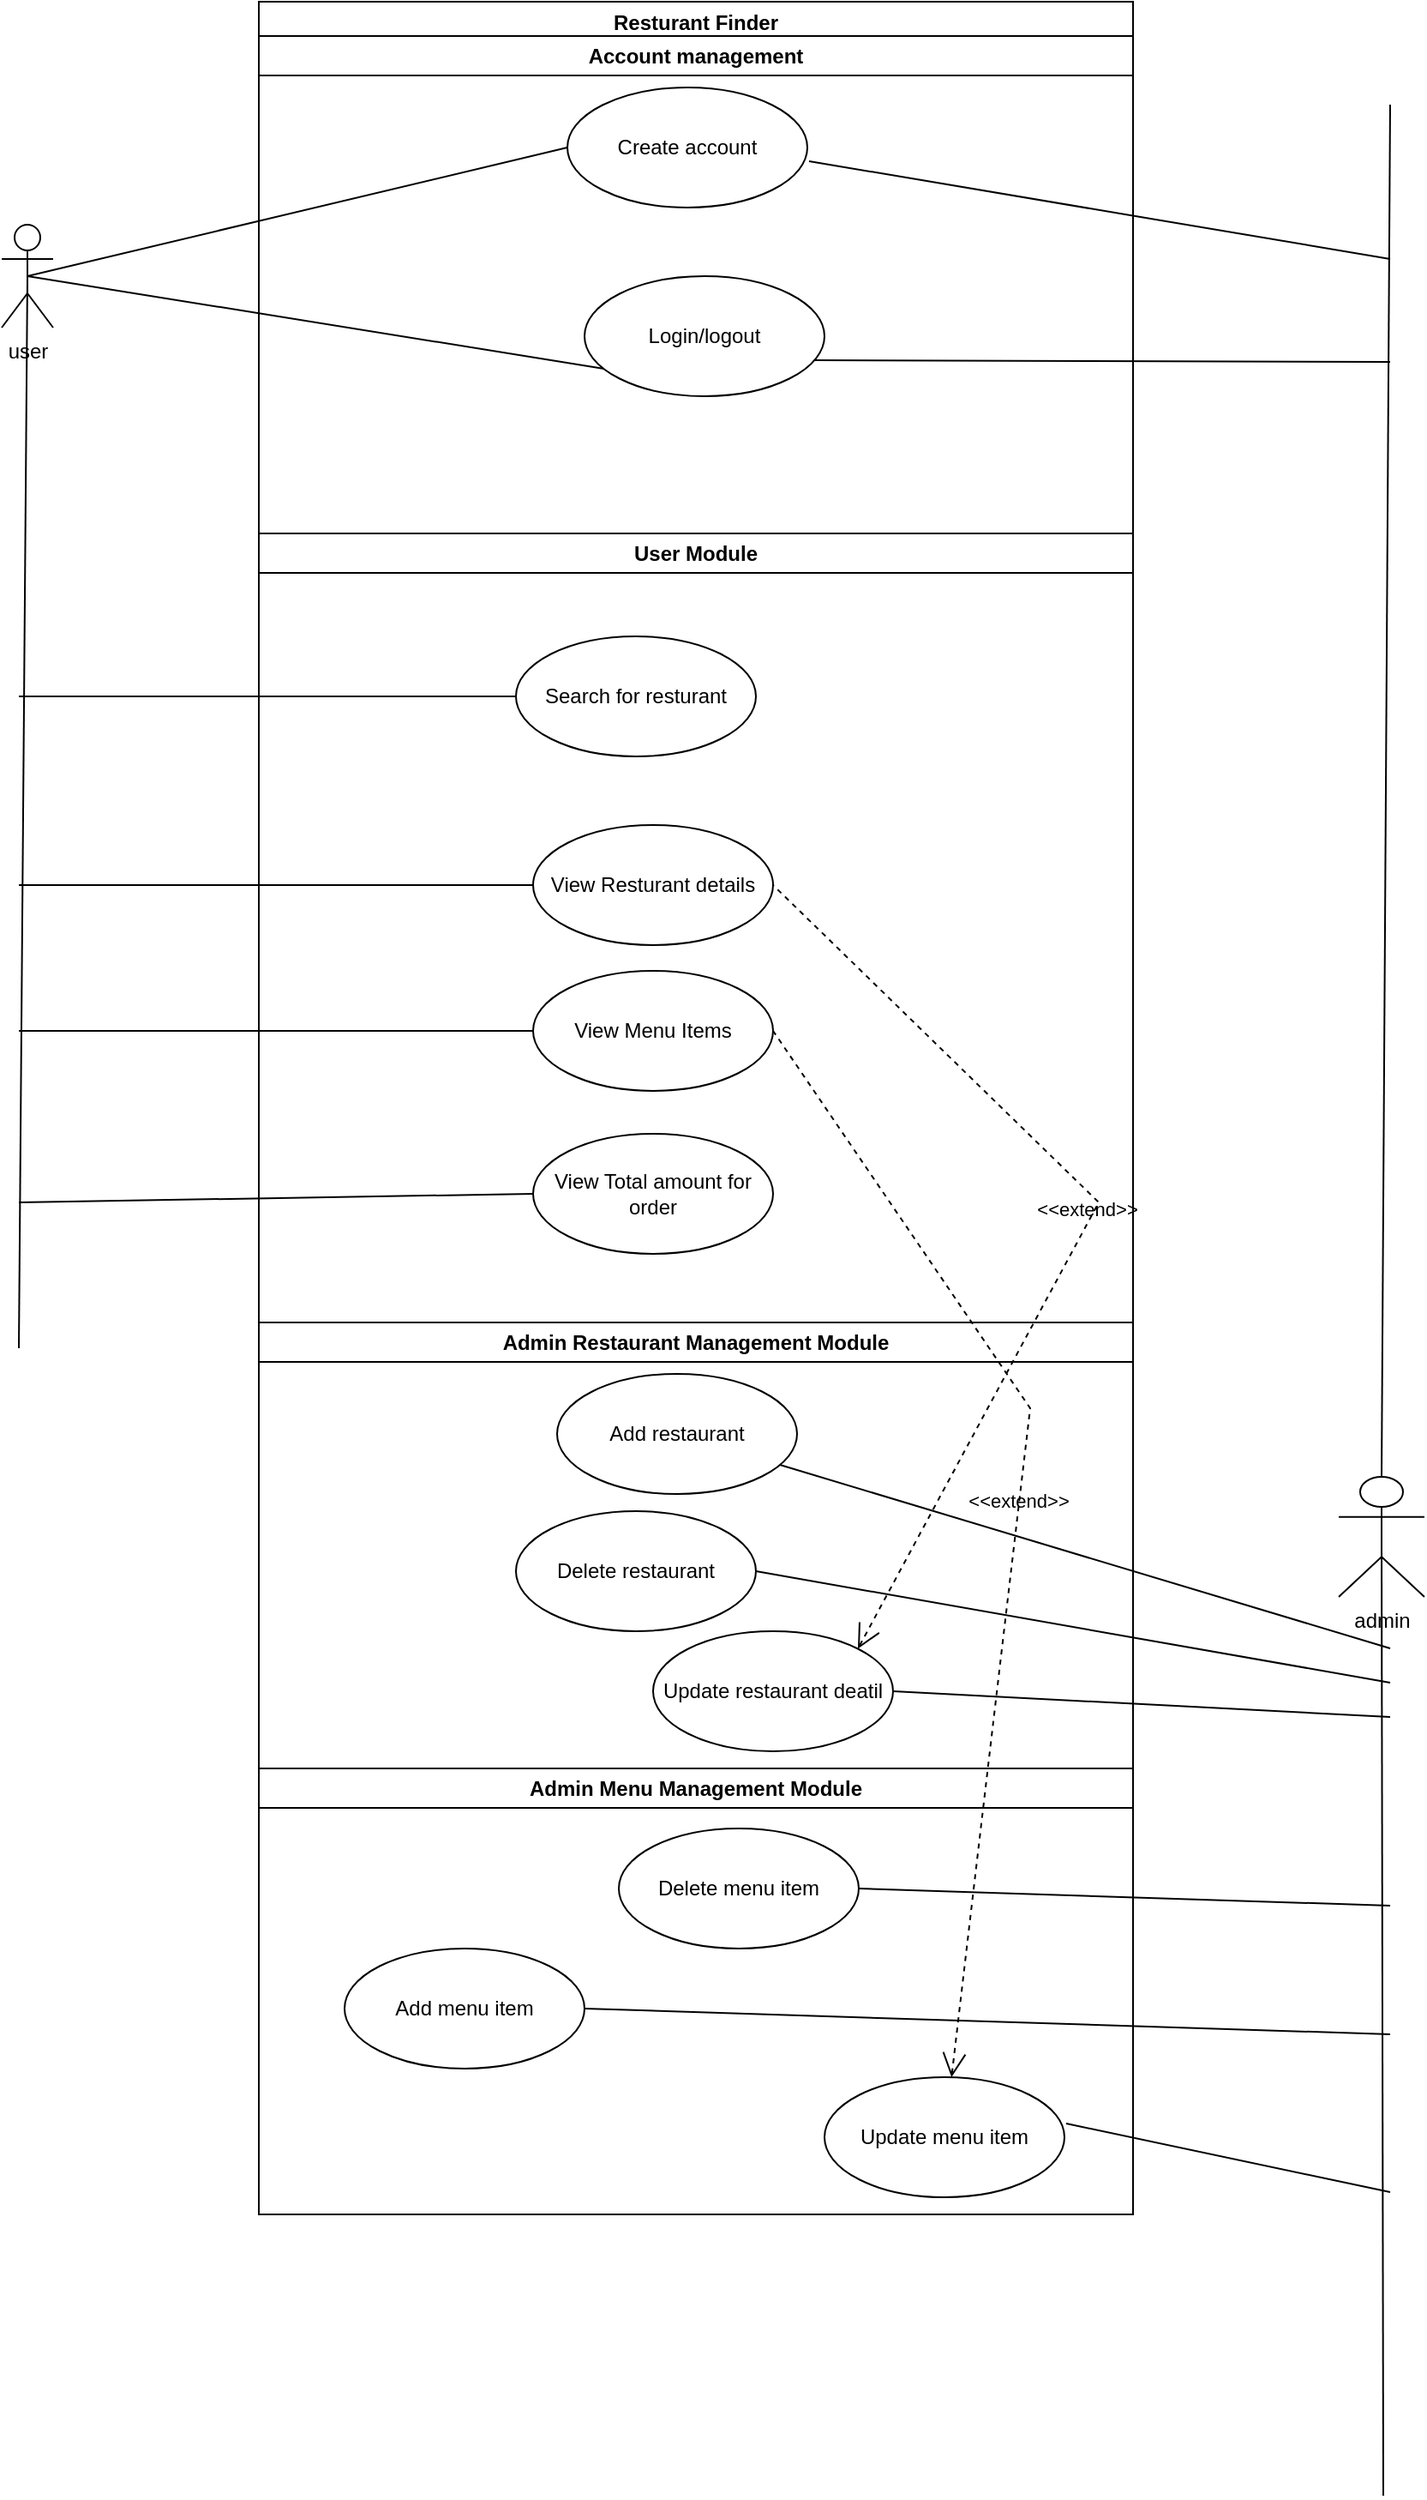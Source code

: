 <mxfile version="22.1.13" type="github">
  <diagram name="Page-1" id="TiA0AvzCaLj1JNWqYDhG">
    <mxGraphModel dx="968" dy="513" grid="1" gridSize="10" guides="1" tooltips="1" connect="1" arrows="1" fold="1" page="1" pageScale="1" pageWidth="827" pageHeight="1169" math="0" shadow="0">
      <root>
        <mxCell id="0" />
        <mxCell id="1" parent="0" />
        <mxCell id="9iry1XHoX7ZCfdPzpy1v-1" value="admin" style="shape=umlActor;html=1;verticalLabelPosition=bottom;verticalAlign=top;align=center;" vertex="1" parent="1">
          <mxGeometry x="870" y="880" width="50" height="70" as="geometry" />
        </mxCell>
        <mxCell id="9iry1XHoX7ZCfdPzpy1v-2" value="user" style="shape=umlActor;html=1;verticalLabelPosition=bottom;verticalAlign=top;align=center;" vertex="1" parent="1">
          <mxGeometry x="90" y="150" width="30" height="60" as="geometry" />
        </mxCell>
        <mxCell id="9iry1XHoX7ZCfdPzpy1v-14" value="Resturant Finder" style="swimlane;" vertex="1" parent="1">
          <mxGeometry x="240" y="20" width="510" height="1290" as="geometry" />
        </mxCell>
        <mxCell id="9iry1XHoX7ZCfdPzpy1v-20" value="Account management" style="swimlane;whiteSpace=wrap;html=1;" vertex="1" parent="9iry1XHoX7ZCfdPzpy1v-14">
          <mxGeometry y="20" width="510" height="290" as="geometry" />
        </mxCell>
        <mxCell id="9iry1XHoX7ZCfdPzpy1v-12" value="Create account" style="ellipse;whiteSpace=wrap;html=1;" vertex="1" parent="9iry1XHoX7ZCfdPzpy1v-20">
          <mxGeometry x="180" y="30" width="140" height="70" as="geometry" />
        </mxCell>
        <mxCell id="9iry1XHoX7ZCfdPzpy1v-9" value="Login/logout" style="ellipse;whiteSpace=wrap;html=1;" vertex="1" parent="9iry1XHoX7ZCfdPzpy1v-20">
          <mxGeometry x="190" y="140" width="140" height="70" as="geometry" />
        </mxCell>
        <mxCell id="9iry1XHoX7ZCfdPzpy1v-22" value="Admin Restaurant Management Module" style="swimlane;whiteSpace=wrap;html=1;" vertex="1" parent="9iry1XHoX7ZCfdPzpy1v-14">
          <mxGeometry y="770" width="510" height="260" as="geometry" />
        </mxCell>
        <mxCell id="9iry1XHoX7ZCfdPzpy1v-5" value="Add restaurant" style="ellipse;whiteSpace=wrap;html=1;" vertex="1" parent="9iry1XHoX7ZCfdPzpy1v-22">
          <mxGeometry x="174" y="30" width="140" height="70" as="geometry" />
        </mxCell>
        <mxCell id="9iry1XHoX7ZCfdPzpy1v-7" value="Delete restaurant" style="ellipse;whiteSpace=wrap;html=1;" vertex="1" parent="9iry1XHoX7ZCfdPzpy1v-22">
          <mxGeometry x="150" y="110" width="140" height="70" as="geometry" />
        </mxCell>
        <mxCell id="9iry1XHoX7ZCfdPzpy1v-32" value="Update restaurant deatil" style="ellipse;whiteSpace=wrap;html=1;" vertex="1" parent="9iry1XHoX7ZCfdPzpy1v-22">
          <mxGeometry x="230" y="180" width="140" height="70" as="geometry" />
        </mxCell>
        <mxCell id="9iry1XHoX7ZCfdPzpy1v-23" value="Admin Menu Management Module" style="swimlane;whiteSpace=wrap;html=1;" vertex="1" parent="9iry1XHoX7ZCfdPzpy1v-14">
          <mxGeometry y="1030" width="510" height="260" as="geometry" />
        </mxCell>
        <mxCell id="9iry1XHoX7ZCfdPzpy1v-4" value="Add menu item" style="ellipse;whiteSpace=wrap;html=1;" vertex="1" parent="9iry1XHoX7ZCfdPzpy1v-23">
          <mxGeometry x="50" y="105" width="140" height="70" as="geometry" />
        </mxCell>
        <mxCell id="9iry1XHoX7ZCfdPzpy1v-3" value="Delete menu item" style="ellipse;whiteSpace=wrap;html=1;" vertex="1" parent="9iry1XHoX7ZCfdPzpy1v-23">
          <mxGeometry x="210" y="35" width="140" height="70" as="geometry" />
        </mxCell>
        <mxCell id="9iry1XHoX7ZCfdPzpy1v-38" value="Update menu item" style="ellipse;whiteSpace=wrap;html=1;" vertex="1" parent="9iry1XHoX7ZCfdPzpy1v-23">
          <mxGeometry x="330" y="180" width="140" height="70" as="geometry" />
        </mxCell>
        <mxCell id="9iry1XHoX7ZCfdPzpy1v-21" value="User Module" style="swimlane;whiteSpace=wrap;html=1;" vertex="1" parent="9iry1XHoX7ZCfdPzpy1v-14">
          <mxGeometry y="310" width="510" height="460" as="geometry" />
        </mxCell>
        <mxCell id="9iry1XHoX7ZCfdPzpy1v-10" value="Search for resturant" style="ellipse;whiteSpace=wrap;html=1;" vertex="1" parent="9iry1XHoX7ZCfdPzpy1v-21">
          <mxGeometry x="150" y="60" width="140" height="70" as="geometry" />
        </mxCell>
        <mxCell id="9iry1XHoX7ZCfdPzpy1v-11" value="View Resturant details&lt;br&gt;" style="ellipse;whiteSpace=wrap;html=1;" vertex="1" parent="9iry1XHoX7ZCfdPzpy1v-21">
          <mxGeometry x="160" y="170" width="140" height="70" as="geometry" />
        </mxCell>
        <mxCell id="9iry1XHoX7ZCfdPzpy1v-8" value="View Total amount for order" style="ellipse;whiteSpace=wrap;html=1;" vertex="1" parent="9iry1XHoX7ZCfdPzpy1v-21">
          <mxGeometry x="160" y="350" width="140" height="70" as="geometry" />
        </mxCell>
        <mxCell id="9iry1XHoX7ZCfdPzpy1v-6" value="View Menu Items" style="ellipse;whiteSpace=wrap;html=1;" vertex="1" parent="9iry1XHoX7ZCfdPzpy1v-21">
          <mxGeometry x="160" y="255" width="140" height="70" as="geometry" />
        </mxCell>
        <mxCell id="9iry1XHoX7ZCfdPzpy1v-37" value="&amp;lt;&amp;lt;extend&amp;gt;&amp;gt;" style="edgeStyle=none;html=1;startArrow=open;endArrow=none;startSize=12;verticalAlign=bottom;dashed=1;labelBackgroundColor=none;rounded=0;entryX=1;entryY=0.5;entryDx=0;entryDy=0;exitX=1;exitY=0;exitDx=0;exitDy=0;" edge="1" parent="9iry1XHoX7ZCfdPzpy1v-14" source="9iry1XHoX7ZCfdPzpy1v-32" target="9iry1XHoX7ZCfdPzpy1v-11">
          <mxGeometry width="160" relative="1" as="geometry">
            <mxPoint x="180" y="770" as="sourcePoint" />
            <mxPoint x="340" y="770" as="targetPoint" />
            <Array as="points">
              <mxPoint x="490" y="700" />
            </Array>
          </mxGeometry>
        </mxCell>
        <mxCell id="9iry1XHoX7ZCfdPzpy1v-39" value="&amp;lt;&amp;lt;extend&amp;gt;&amp;gt;" style="edgeStyle=none;html=1;startArrow=open;endArrow=none;startSize=12;verticalAlign=bottom;dashed=1;labelBackgroundColor=none;rounded=0;entryX=1;entryY=0.5;entryDx=0;entryDy=0;" edge="1" parent="9iry1XHoX7ZCfdPzpy1v-14" source="9iry1XHoX7ZCfdPzpy1v-38" target="9iry1XHoX7ZCfdPzpy1v-6">
          <mxGeometry width="160" relative="1" as="geometry">
            <mxPoint x="260" y="990" as="sourcePoint" />
            <mxPoint x="340" y="850" as="targetPoint" />
            <Array as="points">
              <mxPoint x="450" y="820" />
            </Array>
          </mxGeometry>
        </mxCell>
        <mxCell id="9iry1XHoX7ZCfdPzpy1v-24" value="" style="endArrow=none;html=1;rounded=0;entryX=0;entryY=0.5;entryDx=0;entryDy=0;exitX=0.5;exitY=0.5;exitDx=0;exitDy=0;exitPerimeter=0;" edge="1" parent="1" source="9iry1XHoX7ZCfdPzpy1v-2" target="9iry1XHoX7ZCfdPzpy1v-12">
          <mxGeometry width="50" height="50" relative="1" as="geometry">
            <mxPoint x="100" y="190" as="sourcePoint" />
            <mxPoint x="150" y="140" as="targetPoint" />
          </mxGeometry>
        </mxCell>
        <mxCell id="9iry1XHoX7ZCfdPzpy1v-25" value="" style="endArrow=none;html=1;rounded=0;entryX=0.082;entryY=0.771;entryDx=0;entryDy=0;exitX=0.5;exitY=0.5;exitDx=0;exitDy=0;exitPerimeter=0;entryPerimeter=0;" edge="1" parent="1" source="9iry1XHoX7ZCfdPzpy1v-2" target="9iry1XHoX7ZCfdPzpy1v-9">
          <mxGeometry width="50" height="50" relative="1" as="geometry">
            <mxPoint x="115" y="190" as="sourcePoint" />
            <mxPoint x="230" y="135" as="targetPoint" />
          </mxGeometry>
        </mxCell>
        <mxCell id="9iry1XHoX7ZCfdPzpy1v-26" value="" style="endArrow=none;html=1;rounded=0;entryX=0.5;entryY=0.5;entryDx=0;entryDy=0;entryPerimeter=0;" edge="1" parent="1" target="9iry1XHoX7ZCfdPzpy1v-2">
          <mxGeometry width="50" height="50" relative="1" as="geometry">
            <mxPoint x="100" y="805" as="sourcePoint" />
            <mxPoint x="520" y="370" as="targetPoint" />
          </mxGeometry>
        </mxCell>
        <mxCell id="9iry1XHoX7ZCfdPzpy1v-27" value="" style="endArrow=none;html=1;rounded=0;entryX=0;entryY=0.5;entryDx=0;entryDy=0;" edge="1" parent="1" target="9iry1XHoX7ZCfdPzpy1v-10">
          <mxGeometry width="50" height="50" relative="1" as="geometry">
            <mxPoint x="100" y="425" as="sourcePoint" />
            <mxPoint x="520" y="330" as="targetPoint" />
          </mxGeometry>
        </mxCell>
        <mxCell id="9iry1XHoX7ZCfdPzpy1v-29" value="" style="endArrow=none;html=1;rounded=0;entryX=0;entryY=0.5;entryDx=0;entryDy=0;" edge="1" parent="1" target="9iry1XHoX7ZCfdPzpy1v-6">
          <mxGeometry width="50" height="50" relative="1" as="geometry">
            <mxPoint x="100" y="620" as="sourcePoint" />
            <mxPoint x="540" y="350" as="targetPoint" />
          </mxGeometry>
        </mxCell>
        <mxCell id="9iry1XHoX7ZCfdPzpy1v-30" value="" style="endArrow=none;html=1;rounded=0;entryX=0;entryY=0.5;entryDx=0;entryDy=0;" edge="1" parent="1" target="9iry1XHoX7ZCfdPzpy1v-8">
          <mxGeometry width="50" height="50" relative="1" as="geometry">
            <mxPoint x="100" y="720" as="sourcePoint" />
            <mxPoint x="550" y="360" as="targetPoint" />
          </mxGeometry>
        </mxCell>
        <mxCell id="9iry1XHoX7ZCfdPzpy1v-31" value="" style="endArrow=none;html=1;rounded=0;entryX=0;entryY=0.5;entryDx=0;entryDy=0;" edge="1" parent="1" target="9iry1XHoX7ZCfdPzpy1v-11">
          <mxGeometry width="50" height="50" relative="1" as="geometry">
            <mxPoint x="100" y="535" as="sourcePoint" />
            <mxPoint x="560" y="370" as="targetPoint" />
            <Array as="points" />
          </mxGeometry>
        </mxCell>
        <mxCell id="9iry1XHoX7ZCfdPzpy1v-33" value="" style="endArrow=none;html=1;rounded=0;entryX=0.5;entryY=0.5;entryDx=0;entryDy=0;entryPerimeter=0;" edge="1" parent="1" target="9iry1XHoX7ZCfdPzpy1v-1">
          <mxGeometry width="50" height="50" relative="1" as="geometry">
            <mxPoint x="896" y="1474" as="sourcePoint" />
            <mxPoint x="520" y="1050" as="targetPoint" />
          </mxGeometry>
        </mxCell>
        <mxCell id="9iry1XHoX7ZCfdPzpy1v-34" value="" style="endArrow=none;html=1;rounded=0;" edge="1" parent="1" source="9iry1XHoX7ZCfdPzpy1v-5">
          <mxGeometry width="50" height="50" relative="1" as="geometry">
            <mxPoint x="650" y="920" as="sourcePoint" />
            <mxPoint x="900" y="980" as="targetPoint" />
          </mxGeometry>
        </mxCell>
        <mxCell id="9iry1XHoX7ZCfdPzpy1v-35" value="" style="endArrow=none;html=1;rounded=0;exitX=1;exitY=0.5;exitDx=0;exitDy=0;" edge="1" parent="1" source="9iry1XHoX7ZCfdPzpy1v-32">
          <mxGeometry width="50" height="50" relative="1" as="geometry">
            <mxPoint x="470" y="1080" as="sourcePoint" />
            <mxPoint x="900" y="1020" as="targetPoint" />
          </mxGeometry>
        </mxCell>
        <mxCell id="9iry1XHoX7ZCfdPzpy1v-36" value="" style="endArrow=none;html=1;rounded=0;exitX=1;exitY=0.5;exitDx=0;exitDy=0;" edge="1" parent="1" source="9iry1XHoX7ZCfdPzpy1v-7">
          <mxGeometry width="50" height="50" relative="1" as="geometry">
            <mxPoint x="470" y="1080" as="sourcePoint" />
            <mxPoint x="900" y="1000" as="targetPoint" />
          </mxGeometry>
        </mxCell>
        <mxCell id="9iry1XHoX7ZCfdPzpy1v-40" value="" style="edgeStyle=none;html=1;endArrow=none;verticalAlign=bottom;rounded=0;exitX=1;exitY=0.5;exitDx=0;exitDy=0;" edge="1" parent="1" source="9iry1XHoX7ZCfdPzpy1v-3">
          <mxGeometry width="160" relative="1" as="geometry">
            <mxPoint x="580" y="1160" as="sourcePoint" />
            <mxPoint x="900" y="1130" as="targetPoint" />
          </mxGeometry>
        </mxCell>
        <mxCell id="9iry1XHoX7ZCfdPzpy1v-41" value="" style="edgeStyle=none;html=1;endArrow=none;verticalAlign=bottom;rounded=0;exitX=1.007;exitY=0.386;exitDx=0;exitDy=0;exitPerimeter=0;" edge="1" parent="1" source="9iry1XHoX7ZCfdPzpy1v-38">
          <mxGeometry width="160" relative="1" as="geometry">
            <mxPoint x="650" y="1130" as="sourcePoint" />
            <mxPoint x="900" y="1297" as="targetPoint" />
          </mxGeometry>
        </mxCell>
        <mxCell id="9iry1XHoX7ZCfdPzpy1v-42" value="" style="edgeStyle=none;html=1;endArrow=none;verticalAlign=bottom;rounded=0;exitX=1;exitY=0.5;exitDx=0;exitDy=0;" edge="1" parent="1" source="9iry1XHoX7ZCfdPzpy1v-4">
          <mxGeometry width="160" relative="1" as="geometry">
            <mxPoint x="660" y="1140" as="sourcePoint" />
            <mxPoint x="900" y="1205" as="targetPoint" />
          </mxGeometry>
        </mxCell>
        <mxCell id="9iry1XHoX7ZCfdPzpy1v-44" value="" style="edgeStyle=none;html=1;endArrow=none;verticalAlign=bottom;rounded=0;entryX=0.957;entryY=0.7;entryDx=0;entryDy=0;entryPerimeter=0;" edge="1" parent="1" target="9iry1XHoX7ZCfdPzpy1v-9">
          <mxGeometry width="160" relative="1" as="geometry">
            <mxPoint x="900" y="230" as="sourcePoint" />
            <mxPoint x="650" y="830" as="targetPoint" />
          </mxGeometry>
        </mxCell>
        <mxCell id="9iry1XHoX7ZCfdPzpy1v-45" value="" style="edgeStyle=none;html=1;endArrow=none;verticalAlign=bottom;rounded=0;exitX=0.5;exitY=0;exitDx=0;exitDy=0;exitPerimeter=0;" edge="1" parent="1" source="9iry1XHoX7ZCfdPzpy1v-1">
          <mxGeometry width="160" relative="1" as="geometry">
            <mxPoint x="890" y="870" as="sourcePoint" />
            <mxPoint x="900" y="80" as="targetPoint" />
          </mxGeometry>
        </mxCell>
        <mxCell id="9iry1XHoX7ZCfdPzpy1v-46" value="" style="edgeStyle=none;html=1;endArrow=none;verticalAlign=bottom;rounded=0;entryX=1.007;entryY=0.614;entryDx=0;entryDy=0;entryPerimeter=0;" edge="1" parent="1" target="9iry1XHoX7ZCfdPzpy1v-12">
          <mxGeometry width="160" relative="1" as="geometry">
            <mxPoint x="900" y="170" as="sourcePoint" />
            <mxPoint x="574" y="239" as="targetPoint" />
          </mxGeometry>
        </mxCell>
      </root>
    </mxGraphModel>
  </diagram>
</mxfile>

